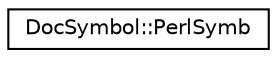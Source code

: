 digraph "类继承关系图"
{
 // INTERACTIVE_SVG=YES
 // LATEX_PDF_SIZE
  edge [fontname="Helvetica",fontsize="10",labelfontname="Helvetica",labelfontsize="10"];
  node [fontname="Helvetica",fontsize="10",shape=record];
  rankdir="LR";
  Node0 [label="DocSymbol::PerlSymb",height=0.2,width=0.4,color="black", fillcolor="white", style="filled",URL="$d7/dfc/struct_doc_symbol_1_1_perl_symb.html",tooltip=" "];
}
